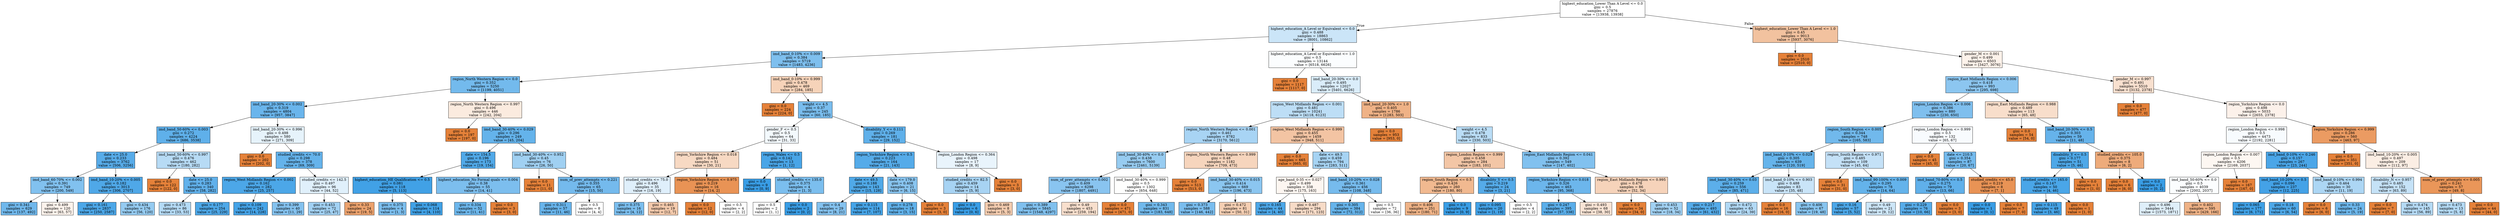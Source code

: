 digraph Tree {
node [shape=box, style="filled", color="black"] ;
0 [label="highest_education_Lower Than A Level <= 0.0\ngini = 0.5\nsamples = 27876\nvalue = [13938, 13938]", fillcolor="#e5813900"] ;
1 [label="highest_education_A Level or Equivalent <= 0.0\ngini = 0.488\nsamples = 18863\nvalue = [8001, 10862]", fillcolor="#399de543"] ;
0 -> 1 [labeldistance=2.5, labelangle=45, headlabel="True"] ;
2 [label="imd_band_0-10% <= 0.009\ngini = 0.384\nsamples = 5719\nvalue = [1483, 4236]", fillcolor="#399de5a6"] ;
1 -> 2 ;
3 [label="region_North Western Region <= 0.0\ngini = 0.352\nsamples = 5250\nvalue = [1199, 4051]", fillcolor="#399de5b4"] ;
2 -> 3 ;
4 [label="imd_band_20-30% <= 0.002\ngini = 0.319\nsamples = 4804\nvalue = [957, 3847]", fillcolor="#399de5c0"] ;
3 -> 4 ;
5 [label="imd_band_50-60% <= 0.003\ngini = 0.272\nsamples = 4224\nvalue = [686, 3538]", fillcolor="#399de5ce"] ;
4 -> 5 ;
6 [label="date <= 25.0\ngini = 0.233\nsamples = 3762\nvalue = [506, 3256]", fillcolor="#399de5d7"] ;
5 -> 6 ;
7 [label="imd_band_60-70% <= 0.002\ngini = 0.391\nsamples = 749\nvalue = [200, 549]", fillcolor="#399de5a2"] ;
6 -> 7 ;
8 [label="gini = 0.341\nsamples = 629\nvalue = [137, 492]", fillcolor="#399de5b8"] ;
7 -> 8 ;
9 [label="gini = 0.499\nsamples = 120\nvalue = [63, 57]", fillcolor="#e5813918"] ;
7 -> 9 ;
10 [label="imd_band_10-20% <= 0.005\ngini = 0.182\nsamples = 3013\nvalue = [306, 2707]", fillcolor="#399de5e2"] ;
6 -> 10 ;
11 [label="gini = 0.161\nsamples = 2837\nvalue = [250, 2587]", fillcolor="#399de5e6"] ;
10 -> 11 ;
12 [label="gini = 0.434\nsamples = 176\nvalue = [56, 120]", fillcolor="#399de588"] ;
10 -> 12 ;
13 [label="imd_band_50-60% <= 0.997\ngini = 0.476\nsamples = 462\nvalue = [180, 282]", fillcolor="#399de55c"] ;
5 -> 13 ;
14 [label="gini = 0.0\nsamples = 122\nvalue = [122, 0]", fillcolor="#e58139ff"] ;
13 -> 14 ;
15 [label="date <= 25.0\ngini = 0.283\nsamples = 340\nvalue = [58, 282]", fillcolor="#399de5cb"] ;
13 -> 15 ;
16 [label="gini = 0.473\nsamples = 86\nvalue = [33, 53]", fillcolor="#399de560"] ;
15 -> 16 ;
17 [label="gini = 0.177\nsamples = 254\nvalue = [25, 229]", fillcolor="#399de5e3"] ;
15 -> 17 ;
18 [label="imd_band_20-30% <= 0.996\ngini = 0.498\nsamples = 580\nvalue = [271, 309]", fillcolor="#399de51f"] ;
4 -> 18 ;
19 [label="gini = 0.0\nsamples = 202\nvalue = [202, 0]", fillcolor="#e58139ff"] ;
18 -> 19 ;
20 [label="studied_credits <= 70.0\ngini = 0.298\nsamples = 378\nvalue = [69, 309]", fillcolor="#399de5c6"] ;
18 -> 20 ;
21 [label="region_West Midlands Region <= 0.002\ngini = 0.162\nsamples = 282\nvalue = [25, 257]", fillcolor="#399de5e6"] ;
20 -> 21 ;
22 [label="gini = 0.109\nsamples = 242\nvalue = [14, 228]", fillcolor="#399de5ef"] ;
21 -> 22 ;
23 [label="gini = 0.399\nsamples = 40\nvalue = [11, 29]", fillcolor="#399de59e"] ;
21 -> 23 ;
24 [label="studied_credits <= 142.5\ngini = 0.497\nsamples = 96\nvalue = [44, 52]", fillcolor="#399de527"] ;
20 -> 24 ;
25 [label="gini = 0.453\nsamples = 72\nvalue = [25, 47]", fillcolor="#399de577"] ;
24 -> 25 ;
26 [label="gini = 0.33\nsamples = 24\nvalue = [19, 5]", fillcolor="#e58139bc"] ;
24 -> 26 ;
27 [label="region_North Western Region <= 0.997\ngini = 0.496\nsamples = 446\nvalue = [242, 204]", fillcolor="#e5813928"] ;
3 -> 27 ;
28 [label="gini = 0.0\nsamples = 197\nvalue = [197, 0]", fillcolor="#e58139ff"] ;
27 -> 28 ;
29 [label="imd_band_30-40% <= 0.029\ngini = 0.296\nsamples = 249\nvalue = [45, 204]", fillcolor="#399de5c7"] ;
27 -> 29 ;
30 [label="date <= 154.5\ngini = 0.196\nsamples = 173\nvalue = [19, 154]", fillcolor="#399de5e0"] ;
29 -> 30 ;
31 [label="highest_education_HE Qualification <= 0.5\ngini = 0.081\nsamples = 118\nvalue = [5, 113]", fillcolor="#399de5f4"] ;
30 -> 31 ;
32 [label="gini = 0.375\nsamples = 4\nvalue = [1, 3]", fillcolor="#399de5aa"] ;
31 -> 32 ;
33 [label="gini = 0.068\nsamples = 114\nvalue = [4, 110]", fillcolor="#399de5f6"] ;
31 -> 33 ;
34 [label="highest_education_No Formal quals <= 0.004\ngini = 0.38\nsamples = 55\nvalue = [14, 41]", fillcolor="#399de5a8"] ;
30 -> 34 ;
35 [label="gini = 0.334\nsamples = 52\nvalue = [11, 41]", fillcolor="#399de5bb"] ;
34 -> 35 ;
36 [label="gini = 0.0\nsamples = 3\nvalue = [3, 0]", fillcolor="#e58139ff"] ;
34 -> 36 ;
37 [label="imd_band_30-40% <= 0.952\ngini = 0.45\nsamples = 76\nvalue = [26, 50]", fillcolor="#399de57a"] ;
29 -> 37 ;
38 [label="gini = 0.0\nsamples = 11\nvalue = [11, 0]", fillcolor="#e58139ff"] ;
37 -> 38 ;
39 [label="num_of_prev_attempts <= 0.221\ngini = 0.355\nsamples = 65\nvalue = [15, 50]", fillcolor="#399de5b3"] ;
37 -> 39 ;
40 [label="gini = 0.311\nsamples = 57\nvalue = [11, 46]", fillcolor="#399de5c2"] ;
39 -> 40 ;
41 [label="gini = 0.5\nsamples = 8\nvalue = [4, 4]", fillcolor="#e5813900"] ;
39 -> 41 ;
42 [label="imd_band_0-10% <= 0.999\ngini = 0.478\nsamples = 469\nvalue = [284, 185]", fillcolor="#e5813959"] ;
2 -> 42 ;
43 [label="gini = 0.0\nsamples = 224\nvalue = [224, 0]", fillcolor="#e58139ff"] ;
42 -> 43 ;
44 [label="weight <= 4.5\ngini = 0.37\nsamples = 245\nvalue = [60, 185]", fillcolor="#399de5ac"] ;
42 -> 44 ;
45 [label="gender_F <= 0.5\ngini = 0.5\nsamples = 64\nvalue = [31, 33]", fillcolor="#399de50f"] ;
44 -> 45 ;
46 [label="region_Yorkshire Region <= 0.018\ngini = 0.484\nsamples = 51\nvalue = [30, 21]", fillcolor="#e581394d"] ;
45 -> 46 ;
47 [label="studied_credits <= 75.0\ngini = 0.496\nsamples = 35\nvalue = [16, 19]", fillcolor="#399de528"] ;
46 -> 47 ;
48 [label="gini = 0.375\nsamples = 16\nvalue = [4, 12]", fillcolor="#399de5aa"] ;
47 -> 48 ;
49 [label="gini = 0.465\nsamples = 19\nvalue = [12, 7]", fillcolor="#e581396a"] ;
47 -> 49 ;
50 [label="region_Yorkshire Region <= 0.975\ngini = 0.219\nsamples = 16\nvalue = [14, 2]", fillcolor="#e58139db"] ;
46 -> 50 ;
51 [label="gini = 0.0\nsamples = 12\nvalue = [12, 0]", fillcolor="#e58139ff"] ;
50 -> 51 ;
52 [label="gini = 0.5\nsamples = 4\nvalue = [2, 2]", fillcolor="#e5813900"] ;
50 -> 52 ;
53 [label="region_Wales <= 0.5\ngini = 0.142\nsamples = 13\nvalue = [1, 12]", fillcolor="#399de5ea"] ;
45 -> 53 ;
54 [label="gini = 0.0\nsamples = 9\nvalue = [0, 9]", fillcolor="#399de5ff"] ;
53 -> 54 ;
55 [label="studied_credits <= 135.0\ngini = 0.375\nsamples = 4\nvalue = [1, 3]", fillcolor="#399de5aa"] ;
53 -> 55 ;
56 [label="gini = 0.5\nsamples = 2\nvalue = [1, 1]", fillcolor="#e5813900"] ;
55 -> 56 ;
57 [label="gini = 0.0\nsamples = 2\nvalue = [0, 2]", fillcolor="#399de5ff"] ;
55 -> 57 ;
58 [label="disability_Y <= 0.111\ngini = 0.269\nsamples = 181\nvalue = [29, 152]", fillcolor="#399de5ce"] ;
44 -> 58 ;
59 [label="region_Yorkshire Region <= 0.5\ngini = 0.223\nsamples = 164\nvalue = [21, 143]", fillcolor="#399de5da"] ;
58 -> 59 ;
60 [label="date <= 49.5\ngini = 0.188\nsamples = 143\nvalue = [15, 128]", fillcolor="#399de5e1"] ;
59 -> 60 ;
61 [label="gini = 0.4\nsamples = 29\nvalue = [8, 21]", fillcolor="#399de59e"] ;
60 -> 61 ;
62 [label="gini = 0.115\nsamples = 114\nvalue = [7, 107]", fillcolor="#399de5ee"] ;
60 -> 62 ;
63 [label="date <= 179.0\ngini = 0.408\nsamples = 21\nvalue = [6, 15]", fillcolor="#399de599"] ;
59 -> 63 ;
64 [label="gini = 0.278\nsamples = 18\nvalue = [3, 15]", fillcolor="#399de5cc"] ;
63 -> 64 ;
65 [label="gini = 0.0\nsamples = 3\nvalue = [3, 0]", fillcolor="#e58139ff"] ;
63 -> 65 ;
66 [label="region_London Region <= 0.364\ngini = 0.498\nsamples = 17\nvalue = [8, 9]", fillcolor="#399de51c"] ;
58 -> 66 ;
67 [label="studied_credits <= 82.5\ngini = 0.459\nsamples = 14\nvalue = [5, 9]", fillcolor="#399de571"] ;
66 -> 67 ;
68 [label="gini = 0.0\nsamples = 6\nvalue = [0, 6]", fillcolor="#399de5ff"] ;
67 -> 68 ;
69 [label="gini = 0.469\nsamples = 8\nvalue = [5, 3]", fillcolor="#e5813966"] ;
67 -> 69 ;
70 [label="gini = 0.0\nsamples = 3\nvalue = [3, 0]", fillcolor="#e58139ff"] ;
66 -> 70 ;
71 [label="highest_education_A Level or Equivalent <= 1.0\ngini = 0.5\nsamples = 13144\nvalue = [6518, 6626]", fillcolor="#399de504"] ;
1 -> 71 ;
72 [label="gini = 0.0\nsamples = 1117\nvalue = [1117, 0]", fillcolor="#e58139ff"] ;
71 -> 72 ;
73 [label="imd_band_20-30% <= 0.0\ngini = 0.495\nsamples = 12027\nvalue = [5401, 6626]", fillcolor="#399de52f"] ;
71 -> 73 ;
74 [label="region_West Midlands Region <= 0.001\ngini = 0.481\nsamples = 10241\nvalue = [4118, 6123]", fillcolor="#399de554"] ;
73 -> 74 ;
75 [label="region_North Western Region <= 0.001\ngini = 0.461\nsamples = 8782\nvalue = [3170, 5612]", fillcolor="#399de56f"] ;
74 -> 75 ;
76 [label="imd_band_30-40% <= 0.0\ngini = 0.438\nsamples = 7600\nvalue = [2461, 5139]", fillcolor="#399de585"] ;
75 -> 76 ;
77 [label="num_of_prev_attempts <= 0.002\ngini = 0.409\nsamples = 6298\nvalue = [1807, 4491]", fillcolor="#399de598"] ;
76 -> 77 ;
78 [label="gini = 0.389\nsamples = 5845\nvalue = [1548, 4297]", fillcolor="#399de5a3"] ;
77 -> 78 ;
79 [label="gini = 0.49\nsamples = 453\nvalue = [259, 194]", fillcolor="#e5813940"] ;
77 -> 79 ;
80 [label="imd_band_30-40% <= 0.999\ngini = 0.5\nsamples = 1302\nvalue = [654, 648]", fillcolor="#e5813902"] ;
76 -> 80 ;
81 [label="gini = 0.0\nsamples = 471\nvalue = [471, 0]", fillcolor="#e58139ff"] ;
80 -> 81 ;
82 [label="gini = 0.343\nsamples = 831\nvalue = [183, 648]", fillcolor="#399de5b7"] ;
80 -> 82 ;
83 [label="region_North Western Region <= 0.999\ngini = 0.48\nsamples = 1182\nvalue = [709, 473]", fillcolor="#e5813955"] ;
75 -> 83 ;
84 [label="gini = 0.0\nsamples = 513\nvalue = [513, 0]", fillcolor="#e58139ff"] ;
83 -> 84 ;
85 [label="imd_band_30-40% <= 0.015\ngini = 0.414\nsamples = 669\nvalue = [196, 473]", fillcolor="#399de595"] ;
83 -> 85 ;
86 [label="gini = 0.373\nsamples = 588\nvalue = [146, 442]", fillcolor="#399de5ab"] ;
85 -> 86 ;
87 [label="gini = 0.472\nsamples = 81\nvalue = [50, 31]", fillcolor="#e5813961"] ;
85 -> 87 ;
88 [label="region_West Midlands Region <= 0.999\ngini = 0.455\nsamples = 1459\nvalue = [948, 511]", fillcolor="#e5813976"] ;
74 -> 88 ;
89 [label="gini = 0.0\nsamples = 665\nvalue = [665, 0]", fillcolor="#e58139ff"] ;
88 -> 89 ;
90 [label="date <= 49.5\ngini = 0.459\nsamples = 794\nvalue = [283, 511]", fillcolor="#399de572"] ;
88 -> 90 ;
91 [label="age_band_0-35 <= 0.027\ngini = 0.499\nsamples = 338\nvalue = [175, 163]", fillcolor="#e5813911"] ;
90 -> 91 ;
92 [label="gini = 0.165\nsamples = 44\nvalue = [4, 40]", fillcolor="#399de5e6"] ;
91 -> 92 ;
93 [label="gini = 0.487\nsamples = 294\nvalue = [171, 123]", fillcolor="#e5813948"] ;
91 -> 93 ;
94 [label="imd_band_10-20% <= 0.028\ngini = 0.361\nsamples = 456\nvalue = [108, 348]", fillcolor="#399de5b0"] ;
90 -> 94 ;
95 [label="gini = 0.305\nsamples = 384\nvalue = [72, 312]", fillcolor="#399de5c4"] ;
94 -> 95 ;
96 [label="gini = 0.5\nsamples = 72\nvalue = [36, 36]", fillcolor="#e5813900"] ;
94 -> 96 ;
97 [label="imd_band_20-30% <= 1.0\ngini = 0.405\nsamples = 1786\nvalue = [1283, 503]", fillcolor="#e581399b"] ;
73 -> 97 ;
98 [label="gini = 0.0\nsamples = 953\nvalue = [953, 0]", fillcolor="#e58139ff"] ;
97 -> 98 ;
99 [label="weight <= 4.5\ngini = 0.478\nsamples = 833\nvalue = [330, 503]", fillcolor="#399de558"] ;
97 -> 99 ;
100 [label="region_London Region <= 0.999\ngini = 0.458\nsamples = 284\nvalue = [183, 101]", fillcolor="#e5813972"] ;
99 -> 100 ;
101 [label="region_South Region <= 0.5\ngini = 0.426\nsamples = 260\nvalue = [180, 80]", fillcolor="#e581398e"] ;
100 -> 101 ;
102 [label="gini = 0.406\nsamples = 251\nvalue = [180, 71]", fillcolor="#e581399a"] ;
101 -> 102 ;
103 [label="gini = 0.0\nsamples = 9\nvalue = [0, 9]", fillcolor="#399de5ff"] ;
101 -> 103 ;
104 [label="disability_Y <= 0.5\ngini = 0.219\nsamples = 24\nvalue = [3, 21]", fillcolor="#399de5db"] ;
100 -> 104 ;
105 [label="gini = 0.095\nsamples = 20\nvalue = [1, 19]", fillcolor="#399de5f2"] ;
104 -> 105 ;
106 [label="gini = 0.5\nsamples = 4\nvalue = [2, 2]", fillcolor="#e5813900"] ;
104 -> 106 ;
107 [label="region_East Midlands Region <= 0.041\ngini = 0.392\nsamples = 549\nvalue = [147, 402]", fillcolor="#399de5a2"] ;
99 -> 107 ;
108 [label="region_Yorkshire Region <= 0.018\ngini = 0.326\nsamples = 463\nvalue = [95, 368]", fillcolor="#399de5bd"] ;
107 -> 108 ;
109 [label="gini = 0.247\nsamples = 395\nvalue = [57, 338]", fillcolor="#399de5d4"] ;
108 -> 109 ;
110 [label="gini = 0.493\nsamples = 68\nvalue = [38, 30]", fillcolor="#e5813936"] ;
108 -> 110 ;
111 [label="region_East Midlands Region <= 0.995\ngini = 0.478\nsamples = 86\nvalue = [52, 34]", fillcolor="#e5813958"] ;
107 -> 111 ;
112 [label="gini = 0.0\nsamples = 34\nvalue = [34, 0]", fillcolor="#e58139ff"] ;
111 -> 112 ;
113 [label="gini = 0.453\nsamples = 52\nvalue = [18, 34]", fillcolor="#399de578"] ;
111 -> 113 ;
114 [label="highest_education_Lower Than A Level <= 1.0\ngini = 0.45\nsamples = 9013\nvalue = [5937, 3076]", fillcolor="#e581397b"] ;
0 -> 114 [labeldistance=2.5, labelangle=-45, headlabel="False"] ;
115 [label="gini = 0.0\nsamples = 2510\nvalue = [2510, 0]", fillcolor="#e58139ff"] ;
114 -> 115 ;
116 [label="gender_M <= 0.001\ngini = 0.499\nsamples = 6503\nvalue = [3427, 3076]", fillcolor="#e581391a"] ;
114 -> 116 ;
117 [label="region_East Midlands Region <= 0.006\ngini = 0.418\nsamples = 993\nvalue = [295, 698]", fillcolor="#399de593"] ;
116 -> 117 ;
118 [label="region_London Region <= 0.006\ngini = 0.386\nsamples = 880\nvalue = [230, 650]", fillcolor="#399de5a5"] ;
117 -> 118 ;
119 [label="region_South Region <= 0.005\ngini = 0.344\nsamples = 748\nvalue = [165, 583]", fillcolor="#399de5b7"] ;
118 -> 119 ;
120 [label="imd_band_0-10% <= 0.029\ngini = 0.305\nsamples = 639\nvalue = [120, 519]", fillcolor="#399de5c4"] ;
119 -> 120 ;
121 [label="imd_band_30-40% <= 0.03\ngini = 0.259\nsamples = 556\nvalue = [85, 471]", fillcolor="#399de5d1"] ;
120 -> 121 ;
122 [label="gini = 0.217\nsamples = 493\nvalue = [61, 432]", fillcolor="#399de5db"] ;
121 -> 122 ;
123 [label="gini = 0.472\nsamples = 63\nvalue = [24, 39]", fillcolor="#399de562"] ;
121 -> 123 ;
124 [label="imd_band_0-10% <= 0.903\ngini = 0.488\nsamples = 83\nvalue = [35, 48]", fillcolor="#399de545"] ;
120 -> 124 ;
125 [label="gini = 0.0\nsamples = 16\nvalue = [16, 0]", fillcolor="#e58139ff"] ;
124 -> 125 ;
126 [label="gini = 0.406\nsamples = 67\nvalue = [19, 48]", fillcolor="#399de59a"] ;
124 -> 126 ;
127 [label="region_South Region <= 0.971\ngini = 0.485\nsamples = 109\nvalue = [45, 64]", fillcolor="#399de54c"] ;
119 -> 127 ;
128 [label="gini = 0.0\nsamples = 31\nvalue = [31, 0]", fillcolor="#e58139ff"] ;
127 -> 128 ;
129 [label="imd_band_90-100% <= 0.009\ngini = 0.295\nsamples = 78\nvalue = [14, 64]", fillcolor="#399de5c7"] ;
127 -> 129 ;
130 [label="gini = 0.16\nsamples = 57\nvalue = [5, 52]", fillcolor="#399de5e6"] ;
129 -> 130 ;
131 [label="gini = 0.49\nsamples = 21\nvalue = [9, 12]", fillcolor="#399de540"] ;
129 -> 131 ;
132 [label="region_London Region <= 0.999\ngini = 0.5\nsamples = 132\nvalue = [65, 67]", fillcolor="#399de508"] ;
118 -> 132 ;
133 [label="gini = 0.0\nsamples = 45\nvalue = [45, 0]", fillcolor="#e58139ff"] ;
132 -> 133 ;
134 [label="date <= 210.5\ngini = 0.354\nsamples = 87\nvalue = [20, 67]", fillcolor="#399de5b3"] ;
132 -> 134 ;
135 [label="imd_band_70-80% <= 0.5\ngini = 0.275\nsamples = 79\nvalue = [13, 66]", fillcolor="#399de5cd"] ;
134 -> 135 ;
136 [label="gini = 0.229\nsamples = 76\nvalue = [10, 66]", fillcolor="#399de5d8"] ;
135 -> 136 ;
137 [label="gini = 0.0\nsamples = 3\nvalue = [3, 0]", fillcolor="#e58139ff"] ;
135 -> 137 ;
138 [label="studied_credits <= 45.0\ngini = 0.219\nsamples = 8\nvalue = [7, 1]", fillcolor="#e58139db"] ;
134 -> 138 ;
139 [label="gini = 0.0\nsamples = 1\nvalue = [0, 1]", fillcolor="#399de5ff"] ;
138 -> 139 ;
140 [label="gini = 0.0\nsamples = 7\nvalue = [7, 0]", fillcolor="#e58139ff"] ;
138 -> 140 ;
141 [label="region_East Midlands Region <= 0.988\ngini = 0.489\nsamples = 113\nvalue = [65, 48]", fillcolor="#e5813943"] ;
117 -> 141 ;
142 [label="gini = 0.0\nsamples = 54\nvalue = [54, 0]", fillcolor="#e58139ff"] ;
141 -> 142 ;
143 [label="imd_band_20-30% <= 0.5\ngini = 0.303\nsamples = 59\nvalue = [11, 48]", fillcolor="#399de5c5"] ;
141 -> 143 ;
144 [label="disability_Y <= 0.5\ngini = 0.177\nsamples = 51\nvalue = [5, 46]", fillcolor="#399de5e3"] ;
143 -> 144 ;
145 [label="studied_credits <= 165.0\ngini = 0.147\nsamples = 50\nvalue = [4, 46]", fillcolor="#399de5e9"] ;
144 -> 145 ;
146 [label="gini = 0.115\nsamples = 49\nvalue = [3, 46]", fillcolor="#399de5ee"] ;
145 -> 146 ;
147 [label="gini = 0.0\nsamples = 1\nvalue = [1, 0]", fillcolor="#e58139ff"] ;
145 -> 147 ;
148 [label="gini = 0.0\nsamples = 1\nvalue = [1, 0]", fillcolor="#e58139ff"] ;
144 -> 148 ;
149 [label="studied_credits <= 105.0\ngini = 0.375\nsamples = 8\nvalue = [6, 2]", fillcolor="#e58139aa"] ;
143 -> 149 ;
150 [label="gini = 0.0\nsamples = 6\nvalue = [6, 0]", fillcolor="#e58139ff"] ;
149 -> 150 ;
151 [label="gini = 0.0\nsamples = 2\nvalue = [0, 2]", fillcolor="#399de5ff"] ;
149 -> 151 ;
152 [label="gender_M <= 0.997\ngini = 0.491\nsamples = 5510\nvalue = [3132, 2378]", fillcolor="#e581393d"] ;
116 -> 152 ;
153 [label="gini = 0.0\nsamples = 477\nvalue = [477, 0]", fillcolor="#e58139ff"] ;
152 -> 153 ;
154 [label="region_Yorkshire Region <= 0.0\ngini = 0.498\nsamples = 5033\nvalue = [2655, 2378]", fillcolor="#e581391b"] ;
152 -> 154 ;
155 [label="region_London Region <= 0.998\ngini = 0.5\nsamples = 4473\nvalue = [2192, 2281]", fillcolor="#399de50a"] ;
154 -> 155 ;
156 [label="region_London Region <= 0.007\ngini = 0.5\nsamples = 4206\nvalue = [2169, 2037]", fillcolor="#e5813910"] ;
155 -> 156 ;
157 [label="imd_band_50-60% <= 0.0\ngini = 0.5\nsamples = 4039\nvalue = [2002, 2037]", fillcolor="#399de504"] ;
156 -> 157 ;
158 [label="gini = 0.496\nsamples = 3444\nvalue = [1573, 1871]", fillcolor="#399de529"] ;
157 -> 158 ;
159 [label="gini = 0.402\nsamples = 595\nvalue = [429, 166]", fillcolor="#e581399c"] ;
157 -> 159 ;
160 [label="gini = 0.0\nsamples = 167\nvalue = [167, 0]", fillcolor="#e58139ff"] ;
156 -> 160 ;
161 [label="imd_band_0-10% <= 0.246\ngini = 0.157\nsamples = 267\nvalue = [23, 244]", fillcolor="#399de5e7"] ;
155 -> 161 ;
162 [label="imd_band_10-20% <= 0.5\ngini = 0.096\nsamples = 237\nvalue = [12, 225]", fillcolor="#399de5f1"] ;
161 -> 162 ;
163 [label="gini = 0.065\nsamples = 177\nvalue = [6, 171]", fillcolor="#399de5f6"] ;
162 -> 163 ;
164 [label="gini = 0.18\nsamples = 60\nvalue = [6, 54]", fillcolor="#399de5e3"] ;
162 -> 164 ;
165 [label="imd_band_0-10% <= 0.994\ngini = 0.464\nsamples = 30\nvalue = [11, 19]", fillcolor="#399de56b"] ;
161 -> 165 ;
166 [label="gini = 0.0\nsamples = 6\nvalue = [6, 0]", fillcolor="#e58139ff"] ;
165 -> 166 ;
167 [label="gini = 0.33\nsamples = 24\nvalue = [5, 19]", fillcolor="#399de5bc"] ;
165 -> 167 ;
168 [label="region_Yorkshire Region <= 0.999\ngini = 0.286\nsamples = 560\nvalue = [463, 97]", fillcolor="#e58139ca"] ;
154 -> 168 ;
169 [label="gini = 0.0\nsamples = 351\nvalue = [351, 0]", fillcolor="#e58139ff"] ;
168 -> 169 ;
170 [label="imd_band_10-20% <= 0.005\ngini = 0.497\nsamples = 209\nvalue = [112, 97]", fillcolor="#e5813922"] ;
168 -> 170 ;
171 [label="disability_N <= 0.957\ngini = 0.485\nsamples = 152\nvalue = [63, 89]", fillcolor="#399de54a"] ;
170 -> 171 ;
172 [label="gini = 0.0\nsamples = 7\nvalue = [7, 0]", fillcolor="#e58139ff"] ;
171 -> 172 ;
173 [label="gini = 0.474\nsamples = 145\nvalue = [56, 89]", fillcolor="#399de55f"] ;
171 -> 173 ;
174 [label="num_of_prev_attempts <= 0.005\ngini = 0.241\nsamples = 57\nvalue = [49, 8]", fillcolor="#e58139d5"] ;
170 -> 174 ;
175 [label="gini = 0.473\nsamples = 13\nvalue = [5, 8]", fillcolor="#399de560"] ;
174 -> 175 ;
176 [label="gini = 0.0\nsamples = 44\nvalue = [44, 0]", fillcolor="#e58139ff"] ;
174 -> 176 ;
}